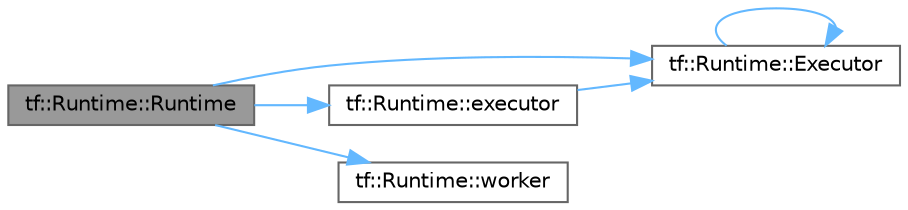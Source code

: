 digraph "tf::Runtime::Runtime"
{
 // LATEX_PDF_SIZE
  bgcolor="transparent";
  edge [fontname=Helvetica,fontsize=10,labelfontname=Helvetica,labelfontsize=10];
  node [fontname=Helvetica,fontsize=10,shape=box,height=0.2,width=0.4];
  rankdir="LR";
  Node1 [id="Node000001",label="tf::Runtime::Runtime",height=0.2,width=0.4,color="gray40", fillcolor="grey60", style="filled", fontcolor="black",tooltip=" "];
  Node1 -> Node2 [id="edge1_Node000001_Node000002",color="steelblue1",style="solid",tooltip=" "];
  Node2 [id="Node000002",label="tf::Runtime::Executor",height=0.2,width=0.4,color="grey40", fillcolor="white", style="filled",URL="$classtf_1_1_runtime.html#a763b2f90bc53f92d680a635fe28e858e",tooltip=" "];
  Node2 -> Node2 [id="edge2_Node000002_Node000002",color="steelblue1",style="solid",tooltip=" "];
  Node1 -> Node3 [id="edge3_Node000001_Node000003",color="steelblue1",style="solid",tooltip=" "];
  Node3 [id="Node000003",label="tf::Runtime::executor",height=0.2,width=0.4,color="grey40", fillcolor="white", style="filled",URL="$classtf_1_1_runtime.html#a4ee48a82df1f9758a999d18e6015cec4",tooltip="obtains the running executor"];
  Node3 -> Node2 [id="edge4_Node000003_Node000002",color="steelblue1",style="solid",tooltip=" "];
  Node1 -> Node4 [id="edge5_Node000001_Node000004",color="steelblue1",style="solid",tooltip=" "];
  Node4 [id="Node000004",label="tf::Runtime::worker",height=0.2,width=0.4,color="grey40", fillcolor="white", style="filled",URL="$classtf_1_1_runtime.html#ae1dbce75fd7375ae3bf38948638e34ec",tooltip="acquire a reference to the underlying worker"];
}
